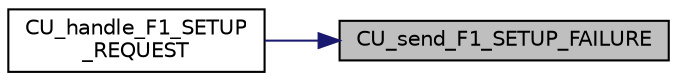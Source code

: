 digraph "CU_send_F1_SETUP_FAILURE"
{
 // LATEX_PDF_SIZE
  edge [fontname="Helvetica",fontsize="10",labelfontname="Helvetica",labelfontsize="10"];
  node [fontname="Helvetica",fontsize="10",shape=record];
  rankdir="RL";
  Node1 [label="CU_send_F1_SETUP_FAILURE",height=0.2,width=0.4,color="black", fillcolor="grey75", style="filled", fontcolor="black",tooltip=" "];
  Node1 -> Node2 [dir="back",color="midnightblue",fontsize="10",style="solid",fontname="Helvetica"];
  Node2 [label="CU_handle_F1_SETUP\l_REQUEST",height=0.2,width=0.4,color="black", fillcolor="white", style="filled",URL="$f1ap__cu__interface__management_8h.html#a0647d0a332b1626e6ab1cb65c255a8ce",tooltip=" "];
}

